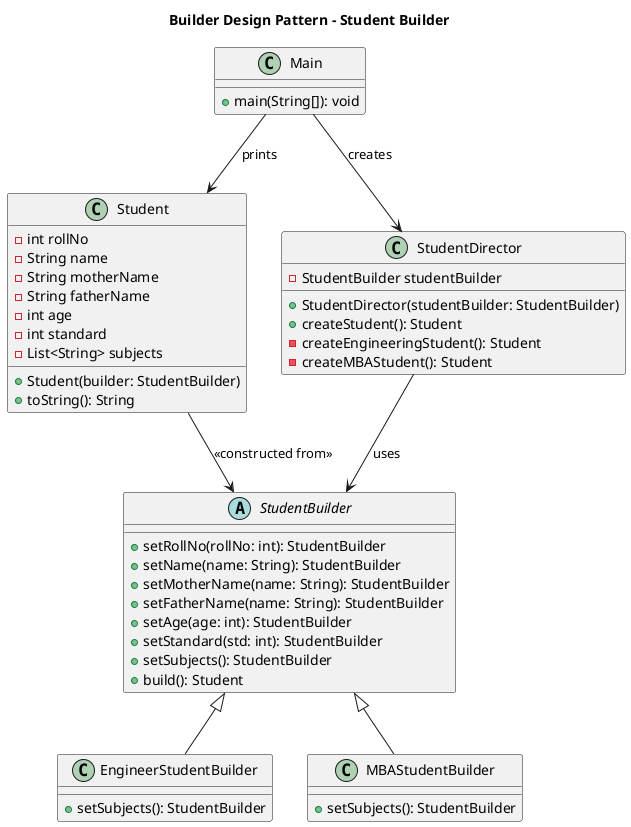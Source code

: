 @startuml BuilderPattern

title Builder Design Pattern - Student Builder

class Student {
    -int rollNo
    -String name
    -String motherName
    -String fatherName
    -int age
    -int standard
    -List<String> subjects
    +Student(builder: StudentBuilder)
    +toString(): String
}

abstract class StudentBuilder {
    +setRollNo(rollNo: int): StudentBuilder
    +setName(name: String): StudentBuilder
    +setMotherName(name: String): StudentBuilder
    +setFatherName(name: String): StudentBuilder
    +setAge(age: int): StudentBuilder
    +setStandard(std: int): StudentBuilder
    +setSubjects(): StudentBuilder
    +build(): Student
}

class EngineerStudentBuilder {
    +setSubjects(): StudentBuilder
}

class MBAStudentBuilder {
    +setSubjects(): StudentBuilder
}

class StudentDirector {
    -StudentBuilder studentBuilder
    +StudentDirector(studentBuilder: StudentBuilder)
    +createStudent(): Student
    -createEngineeringStudent(): Student
    -createMBAStudent(): Student
}

class Main {
    +main(String[]): void
}

StudentBuilder <|-- EngineerStudentBuilder
StudentBuilder <|-- MBAStudentBuilder

Student --> StudentBuilder : <<constructed from>>

StudentDirector --> StudentBuilder : uses

Main --> StudentDirector : creates
Main --> Student : prints

@enduml
